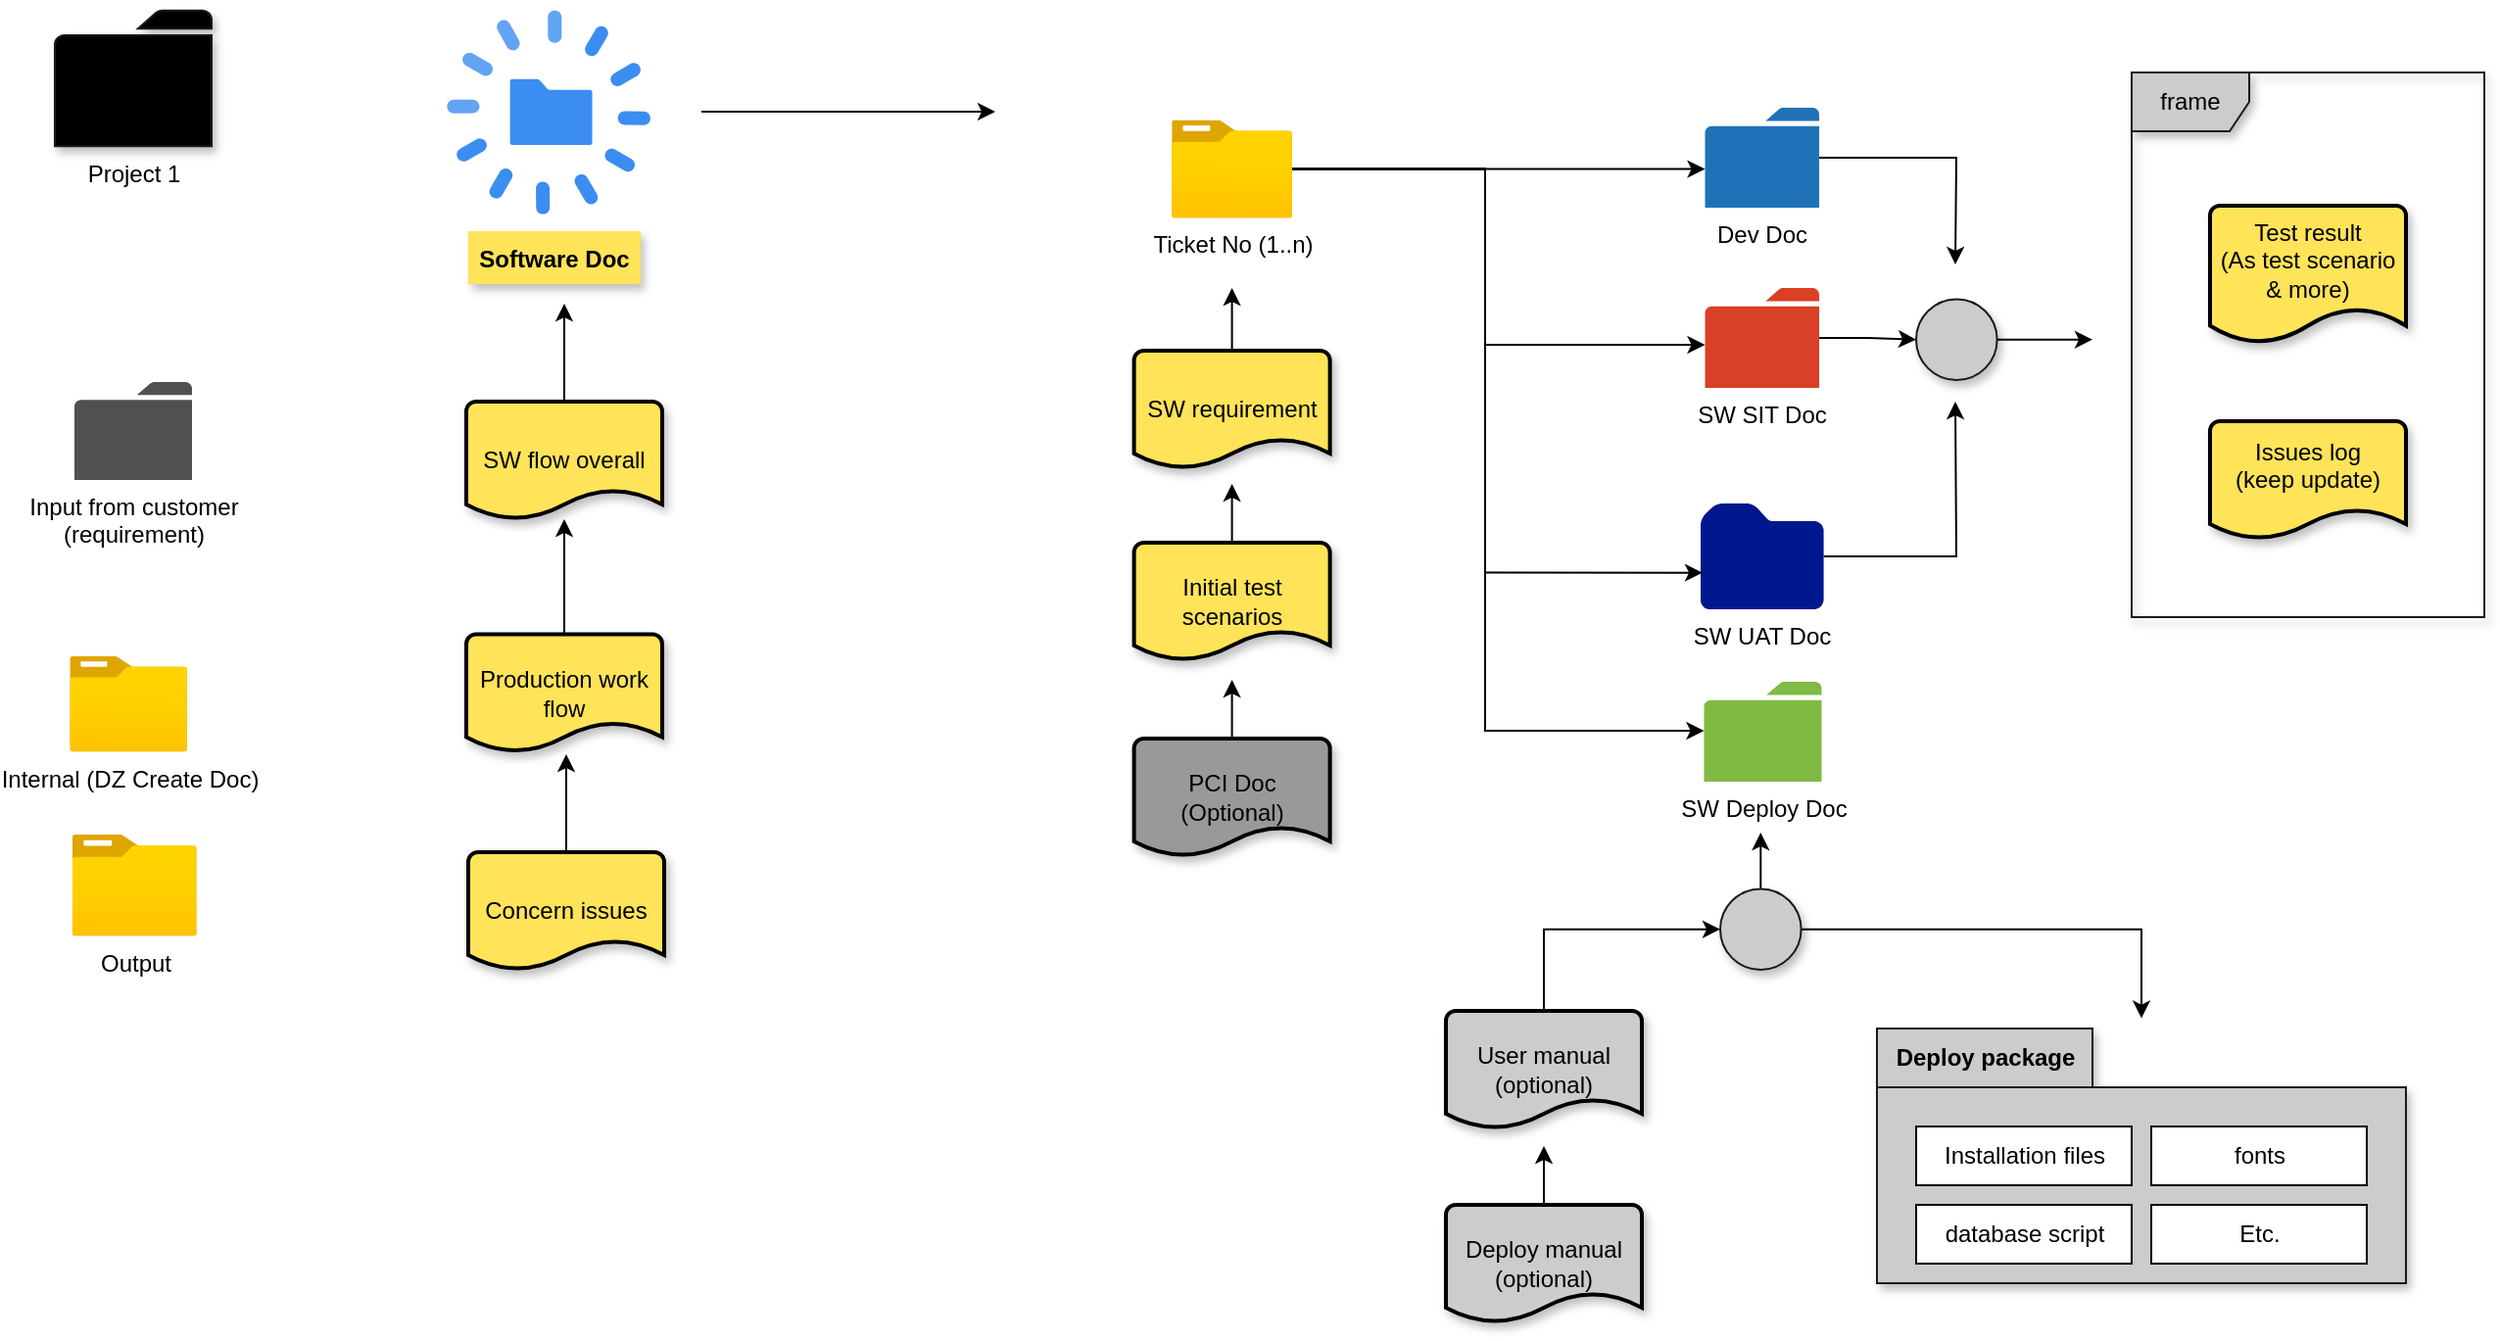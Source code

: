 <mxfile version="14.4.2" type="github">
  <diagram id="TiC0w1Ht3yhiNNbJjkEy" name="Page-1">
    <mxGraphModel dx="1278" dy="575" grid="1" gridSize="10" guides="1" tooltips="1" connect="1" arrows="1" fold="1" page="1" pageScale="1" pageWidth="1169" pageHeight="827" math="0" shadow="0">
      <root>
        <mxCell id="0" />
        <mxCell id="1" parent="0" />
        <mxCell id="TR7oBmUhaJ_W7H3ZalQH-68" value="frame" style="shape=umlFrame;whiteSpace=wrap;html=1;shadow=1;strokeColor=#1A1A1A;fillColor=#CCCCCC;" vertex="1" parent="1">
          <mxGeometry x="1100" y="62" width="180" height="278" as="geometry" />
        </mxCell>
        <mxCell id="TR7oBmUhaJ_W7H3ZalQH-2" value="Project 1" style="pointerEvents=1;shadow=1;dashed=0;html=1;strokeColor=#1A1A1A;labelPosition=center;verticalLabelPosition=bottom;verticalAlign=top;outlineConnect=0;align=center;shape=mxgraph.office.concepts.folder;fillColor=#000000;" vertex="1" parent="1">
          <mxGeometry x="40" y="30.34" width="80" height="69.31" as="geometry" />
        </mxCell>
        <mxCell id="TR7oBmUhaJ_W7H3ZalQH-4" value="&lt;div&gt;Input from customer &lt;br&gt;&lt;/div&gt;&lt;div&gt;(requirement)&lt;/div&gt;" style="pointerEvents=1;shadow=0;dashed=0;html=1;strokeColor=none;fillColor=#505050;labelPosition=center;verticalLabelPosition=bottom;verticalAlign=top;outlineConnect=0;align=center;shape=mxgraph.office.concepts.folder;" vertex="1" parent="1">
          <mxGeometry x="50" y="220" width="60" height="50" as="geometry" />
        </mxCell>
        <mxCell id="TR7oBmUhaJ_W7H3ZalQH-8" value="Internal (DZ Create Doc)" style="aspect=fixed;html=1;points=[];align=center;image;fontSize=12;image=img/lib/azure2/general/Folder_Blank.svg;" vertex="1" parent="1">
          <mxGeometry x="47.57" y="360" width="60" height="48.7" as="geometry" />
        </mxCell>
        <mxCell id="TR7oBmUhaJ_W7H3ZalQH-15" value="Output" style="aspect=fixed;html=1;points=[];align=center;image;fontSize=12;image=img/lib/azure2/general/Folder_Blank.svg;" vertex="1" parent="1">
          <mxGeometry x="48.74" y="451" width="63.69" height="51.69" as="geometry" />
        </mxCell>
        <mxCell id="TR7oBmUhaJ_W7H3ZalQH-31" value="" style="group" vertex="1" connectable="0" parent="1">
          <mxGeometry x="610" y="80" width="332.79" height="382" as="geometry" />
        </mxCell>
        <mxCell id="TR7oBmUhaJ_W7H3ZalQH-9" value="SW UAT Doc" style="aspect=fixed;pointerEvents=1;shadow=0;dashed=0;html=1;strokeColor=none;labelPosition=center;verticalLabelPosition=bottom;verticalAlign=top;align=center;fillColor=#00188D;shape=mxgraph.mscae.enterprise.folder" vertex="1" parent="TR7oBmUhaJ_W7H3ZalQH-31">
          <mxGeometry x="270" y="202" width="62.79" height="54" as="geometry" />
        </mxCell>
        <mxCell id="TR7oBmUhaJ_W7H3ZalQH-10" value="SW Deploy Doc" style="pointerEvents=1;shadow=0;dashed=0;html=1;strokeColor=none;labelPosition=center;verticalLabelPosition=bottom;verticalAlign=top;outlineConnect=0;align=center;shape=mxgraph.office.concepts.folder;fillColor=#7FBA42;" vertex="1" parent="TR7oBmUhaJ_W7H3ZalQH-31">
          <mxGeometry x="271.74" y="293" width="60" height="51" as="geometry" />
        </mxCell>
        <mxCell id="TR7oBmUhaJ_W7H3ZalQH-11" value="SW SIT Doc" style="pointerEvents=1;shadow=0;dashed=0;html=1;strokeColor=none;labelPosition=center;verticalLabelPosition=bottom;verticalAlign=top;outlineConnect=0;align=center;shape=mxgraph.office.concepts.folder;fillColor=#DA4026;" vertex="1" parent="TR7oBmUhaJ_W7H3ZalQH-31">
          <mxGeometry x="272.26" y="92" width="58.26" height="51" as="geometry" />
        </mxCell>
        <mxCell id="TR7oBmUhaJ_W7H3ZalQH-26" style="edgeStyle=orthogonalEdgeStyle;rounded=0;orthogonalLoop=1;jettySize=auto;html=1;" edge="1" parent="TR7oBmUhaJ_W7H3ZalQH-31" source="TR7oBmUhaJ_W7H3ZalQH-12" target="TR7oBmUhaJ_W7H3ZalQH-11">
          <mxGeometry relative="1" as="geometry">
            <Array as="points">
              <mxPoint x="160" y="31" />
              <mxPoint x="160" y="121" />
            </Array>
          </mxGeometry>
        </mxCell>
        <mxCell id="TR7oBmUhaJ_W7H3ZalQH-27" style="edgeStyle=orthogonalEdgeStyle;rounded=0;orthogonalLoop=1;jettySize=auto;html=1;entryX=0.016;entryY=0.654;entryDx=0;entryDy=0;entryPerimeter=0;" edge="1" parent="TR7oBmUhaJ_W7H3ZalQH-31" source="TR7oBmUhaJ_W7H3ZalQH-12" target="TR7oBmUhaJ_W7H3ZalQH-9">
          <mxGeometry relative="1" as="geometry">
            <Array as="points">
              <mxPoint x="160" y="31" />
              <mxPoint x="160" y="237" />
            </Array>
          </mxGeometry>
        </mxCell>
        <mxCell id="TR7oBmUhaJ_W7H3ZalQH-28" style="edgeStyle=orthogonalEdgeStyle;rounded=0;orthogonalLoop=1;jettySize=auto;html=1;" edge="1" parent="TR7oBmUhaJ_W7H3ZalQH-31" source="TR7oBmUhaJ_W7H3ZalQH-12" target="TR7oBmUhaJ_W7H3ZalQH-10">
          <mxGeometry relative="1" as="geometry">
            <Array as="points">
              <mxPoint x="160" y="31" />
              <mxPoint x="160" y="318" />
            </Array>
          </mxGeometry>
        </mxCell>
        <mxCell id="TR7oBmUhaJ_W7H3ZalQH-12" value="Ticket No (1..n)" style="aspect=fixed;html=1;points=[];align=center;image;fontSize=12;image=img/lib/azure2/general/Folder_Blank.svg;" vertex="1" parent="TR7oBmUhaJ_W7H3ZalQH-31">
          <mxGeometry y="6.31" width="61.61" height="50" as="geometry" />
        </mxCell>
        <mxCell id="TR7oBmUhaJ_W7H3ZalQH-13" value="Dev Doc" style="pointerEvents=1;shadow=0;dashed=0;html=1;strokeColor=none;labelPosition=center;verticalLabelPosition=bottom;verticalAlign=top;outlineConnect=0;align=center;shape=mxgraph.office.concepts.folder;fillColor=#2072B8;" vertex="1" parent="TR7oBmUhaJ_W7H3ZalQH-31">
          <mxGeometry x="272.26" width="58.26" height="51" as="geometry" />
        </mxCell>
        <mxCell id="TR7oBmUhaJ_W7H3ZalQH-25" style="edgeStyle=orthogonalEdgeStyle;rounded=0;orthogonalLoop=1;jettySize=auto;html=1;" edge="1" parent="TR7oBmUhaJ_W7H3ZalQH-31" source="TR7oBmUhaJ_W7H3ZalQH-12" target="TR7oBmUhaJ_W7H3ZalQH-13">
          <mxGeometry relative="1" as="geometry">
            <Array as="points">
              <mxPoint x="40" y="31.31" />
              <mxPoint x="40" y="31.31" />
            </Array>
          </mxGeometry>
        </mxCell>
        <mxCell id="TR7oBmUhaJ_W7H3ZalQH-55" value="" style="group" vertex="1" connectable="0" parent="TR7oBmUhaJ_W7H3ZalQH-31">
          <mxGeometry x="-19.19" y="92" width="100.0" height="290" as="geometry" />
        </mxCell>
        <mxCell id="TR7oBmUhaJ_W7H3ZalQH-54" style="edgeStyle=orthogonalEdgeStyle;rounded=0;orthogonalLoop=1;jettySize=auto;html=1;" edge="1" parent="TR7oBmUhaJ_W7H3ZalQH-55" source="TR7oBmUhaJ_W7H3ZalQH-48">
          <mxGeometry relative="1" as="geometry">
            <mxPoint x="50.0" y="200" as="targetPoint" />
          </mxGeometry>
        </mxCell>
        <mxCell id="TR7oBmUhaJ_W7H3ZalQH-48" value="&lt;div&gt;PCI Doc&lt;/div&gt;&lt;div&gt;(Optional)&lt;br&gt;&lt;/div&gt;" style="strokeWidth=2;html=1;shape=mxgraph.flowchart.document2;whiteSpace=wrap;size=0.25;shadow=1;fillColor=#999999;" vertex="1" parent="TR7oBmUhaJ_W7H3ZalQH-55">
          <mxGeometry x="5.684e-14" y="230" width="100" height="60" as="geometry" />
        </mxCell>
        <mxCell id="TR7oBmUhaJ_W7H3ZalQH-52" style="edgeStyle=orthogonalEdgeStyle;rounded=0;orthogonalLoop=1;jettySize=auto;html=1;" edge="1" parent="TR7oBmUhaJ_W7H3ZalQH-55" source="TR7oBmUhaJ_W7H3ZalQH-44">
          <mxGeometry relative="1" as="geometry">
            <mxPoint x="50.0" as="targetPoint" />
          </mxGeometry>
        </mxCell>
        <mxCell id="TR7oBmUhaJ_W7H3ZalQH-44" value="SW requirement" style="strokeWidth=2;html=1;shape=mxgraph.flowchart.document2;whiteSpace=wrap;size=0.25;shadow=1;fillColor=#FFE359;" vertex="1" parent="TR7oBmUhaJ_W7H3ZalQH-55">
          <mxGeometry y="32" width="100" height="60" as="geometry" />
        </mxCell>
        <mxCell id="TR7oBmUhaJ_W7H3ZalQH-53" style="edgeStyle=orthogonalEdgeStyle;rounded=0;orthogonalLoop=1;jettySize=auto;html=1;" edge="1" parent="TR7oBmUhaJ_W7H3ZalQH-55" source="TR7oBmUhaJ_W7H3ZalQH-45">
          <mxGeometry relative="1" as="geometry">
            <mxPoint x="50.0" y="100" as="targetPoint" />
          </mxGeometry>
        </mxCell>
        <mxCell id="TR7oBmUhaJ_W7H3ZalQH-45" value="Initial test scenarios" style="strokeWidth=2;html=1;shape=mxgraph.flowchart.document2;whiteSpace=wrap;size=0.25;shadow=1;fillColor=#FFE359;" vertex="1" parent="TR7oBmUhaJ_W7H3ZalQH-55">
          <mxGeometry x="5.684e-14" y="130" width="100" height="60" as="geometry" />
        </mxCell>
        <mxCell id="TR7oBmUhaJ_W7H3ZalQH-32" value="" style="group" vertex="1" connectable="0" parent="1">
          <mxGeometry x="240" y="30.34" width="110" height="139.66" as="geometry" />
        </mxCell>
        <mxCell id="TR7oBmUhaJ_W7H3ZalQH-29" value="" style="html=1;aspect=fixed;strokeColor=none;shadow=0;align=center;verticalAlign=top;fillColor=#3B8DF1;shape=mxgraph.gcp2.lifecycle" vertex="1" parent="TR7oBmUhaJ_W7H3ZalQH-32">
          <mxGeometry width="103.983" height="103.983" as="geometry" />
        </mxCell>
        <mxCell id="TR7oBmUhaJ_W7H3ZalQH-30" value="Software Doc" style="text;align=center;fontStyle=1;verticalAlign=middle;spacingLeft=3;spacingRight=3;strokeColor=none;rotatable=0;points=[[0,0.5],[1,0.5]];portConstraint=eastwest;shadow=1;fillColor=#FFE359;" vertex="1" parent="TR7oBmUhaJ_W7H3ZalQH-32">
          <mxGeometry x="11" y="112.624" width="88" height="27.036" as="geometry" />
        </mxCell>
        <mxCell id="TR7oBmUhaJ_W7H3ZalQH-37" style="edgeStyle=orthogonalEdgeStyle;rounded=0;orthogonalLoop=1;jettySize=auto;html=1;" edge="1" parent="1">
          <mxGeometry relative="1" as="geometry">
            <mxPoint x="520" y="82" as="targetPoint" />
            <mxPoint x="370" y="82" as="sourcePoint" />
            <Array as="points">
              <mxPoint x="480" y="82" />
              <mxPoint x="480" y="82" />
            </Array>
          </mxGeometry>
        </mxCell>
        <mxCell id="TR7oBmUhaJ_W7H3ZalQH-39" style="edgeStyle=orthogonalEdgeStyle;rounded=0;orthogonalLoop=1;jettySize=auto;html=1;" edge="1" parent="1" source="TR7oBmUhaJ_W7H3ZalQH-38">
          <mxGeometry relative="1" as="geometry">
            <mxPoint x="300" y="180" as="targetPoint" />
          </mxGeometry>
        </mxCell>
        <mxCell id="TR7oBmUhaJ_W7H3ZalQH-38" value="&lt;div&gt;SW flow overall&lt;br&gt;&lt;/div&gt;" style="strokeWidth=2;html=1;shape=mxgraph.flowchart.document2;whiteSpace=wrap;size=0.25;shadow=1;fillColor=#FFE359;" vertex="1" parent="1">
          <mxGeometry x="250" y="230" width="100" height="60" as="geometry" />
        </mxCell>
        <mxCell id="TR7oBmUhaJ_W7H3ZalQH-41" style="edgeStyle=orthogonalEdgeStyle;rounded=0;orthogonalLoop=1;jettySize=auto;html=1;" edge="1" parent="1" source="TR7oBmUhaJ_W7H3ZalQH-40" target="TR7oBmUhaJ_W7H3ZalQH-38">
          <mxGeometry relative="1" as="geometry" />
        </mxCell>
        <mxCell id="TR7oBmUhaJ_W7H3ZalQH-40" value="Production work flow" style="strokeWidth=2;html=1;shape=mxgraph.flowchart.document2;whiteSpace=wrap;size=0.25;shadow=1;fillColor=#FFE359;" vertex="1" parent="1">
          <mxGeometry x="250" y="348.7" width="100" height="60" as="geometry" />
        </mxCell>
        <mxCell id="TR7oBmUhaJ_W7H3ZalQH-43" style="edgeStyle=orthogonalEdgeStyle;rounded=0;orthogonalLoop=1;jettySize=auto;html=1;" edge="1" parent="1" source="TR7oBmUhaJ_W7H3ZalQH-42">
          <mxGeometry relative="1" as="geometry">
            <mxPoint x="301" y="410" as="targetPoint" />
          </mxGeometry>
        </mxCell>
        <mxCell id="TR7oBmUhaJ_W7H3ZalQH-42" value="Concern issues" style="strokeWidth=2;html=1;shape=mxgraph.flowchart.document2;whiteSpace=wrap;size=0.25;shadow=1;fillColor=#FFE359;" vertex="1" parent="1">
          <mxGeometry x="251" y="460" width="100" height="60" as="geometry" />
        </mxCell>
        <mxCell id="TR7oBmUhaJ_W7H3ZalQH-46" value="&lt;div&gt;Issues log&lt;/div&gt;&lt;div&gt;(keep update)&lt;/div&gt;&lt;div&gt;&lt;br&gt;&lt;/div&gt;" style="strokeWidth=2;html=1;shape=mxgraph.flowchart.document2;whiteSpace=wrap;size=0.25;shadow=1;fillColor=#FFE359;" vertex="1" parent="1">
          <mxGeometry x="1140" y="240" width="100" height="60" as="geometry" />
        </mxCell>
        <mxCell id="TR7oBmUhaJ_W7H3ZalQH-47" value="&lt;div&gt;Test result&lt;/div&gt;&lt;div&gt;(As test scenario &amp;amp; more)&lt;/div&gt;&lt;div&gt;&lt;br&gt;&lt;/div&gt;" style="strokeWidth=2;html=1;shape=mxgraph.flowchart.document2;whiteSpace=wrap;size=0.25;shadow=1;fillColor=#FFE359;" vertex="1" parent="1">
          <mxGeometry x="1140" y="130" width="100" height="70" as="geometry" />
        </mxCell>
        <mxCell id="TR7oBmUhaJ_W7H3ZalQH-71" style="edgeStyle=orthogonalEdgeStyle;rounded=0;orthogonalLoop=1;jettySize=auto;html=1;entryX=0;entryY=0.5;entryDx=0;entryDy=0;" edge="1" parent="1" source="TR7oBmUhaJ_W7H3ZalQH-57" target="TR7oBmUhaJ_W7H3ZalQH-70">
          <mxGeometry relative="1" as="geometry">
            <Array as="points">
              <mxPoint x="800" y="499" />
            </Array>
          </mxGeometry>
        </mxCell>
        <mxCell id="TR7oBmUhaJ_W7H3ZalQH-57" value="&lt;div&gt;User manual&lt;/div&gt;&lt;div&gt;(optional)&lt;br&gt;&lt;/div&gt;" style="strokeWidth=2;html=1;shape=mxgraph.flowchart.document2;whiteSpace=wrap;size=0.25;shadow=1;fillColor=#CCCCCC;" vertex="1" parent="1">
          <mxGeometry x="750" y="541" width="100" height="60" as="geometry" />
        </mxCell>
        <mxCell id="TR7oBmUhaJ_W7H3ZalQH-76" style="edgeStyle=orthogonalEdgeStyle;rounded=0;orthogonalLoop=1;jettySize=auto;html=1;" edge="1" parent="1" source="TR7oBmUhaJ_W7H3ZalQH-58">
          <mxGeometry relative="1" as="geometry">
            <mxPoint x="800" y="610" as="targetPoint" />
          </mxGeometry>
        </mxCell>
        <mxCell id="TR7oBmUhaJ_W7H3ZalQH-58" value="&lt;div&gt;Deploy manual&lt;/div&gt;&lt;div&gt;(optional)&lt;br&gt;&lt;/div&gt;" style="strokeWidth=2;html=1;shape=mxgraph.flowchart.document2;whiteSpace=wrap;size=0.25;shadow=1;fillColor=#CCCCCC;" vertex="1" parent="1">
          <mxGeometry x="750" y="640" width="100" height="60" as="geometry" />
        </mxCell>
        <mxCell id="TR7oBmUhaJ_W7H3ZalQH-61" style="edgeStyle=orthogonalEdgeStyle;rounded=0;orthogonalLoop=1;jettySize=auto;html=1;" edge="1" parent="1" source="TR7oBmUhaJ_W7H3ZalQH-13">
          <mxGeometry relative="1" as="geometry">
            <mxPoint x="1010" y="160" as="targetPoint" />
          </mxGeometry>
        </mxCell>
        <mxCell id="TR7oBmUhaJ_W7H3ZalQH-69" style="edgeStyle=orthogonalEdgeStyle;rounded=0;orthogonalLoop=1;jettySize=auto;html=1;" edge="1" parent="1" source="TR7oBmUhaJ_W7H3ZalQH-62">
          <mxGeometry relative="1" as="geometry">
            <mxPoint x="1080" y="198.35" as="targetPoint" />
          </mxGeometry>
        </mxCell>
        <mxCell id="TR7oBmUhaJ_W7H3ZalQH-62" value="" style="ellipse;whiteSpace=wrap;html=1;aspect=fixed;shadow=1;strokeColor=#1A1A1A;fillColor=#CCCCCC;" vertex="1" parent="1">
          <mxGeometry x="990" y="177.7" width="41.3" height="41.3" as="geometry" />
        </mxCell>
        <mxCell id="TR7oBmUhaJ_W7H3ZalQH-63" style="edgeStyle=orthogonalEdgeStyle;rounded=0;orthogonalLoop=1;jettySize=auto;html=1;" edge="1" parent="1" source="TR7oBmUhaJ_W7H3ZalQH-9">
          <mxGeometry relative="1" as="geometry">
            <mxPoint x="1010" y="230" as="targetPoint" />
          </mxGeometry>
        </mxCell>
        <mxCell id="TR7oBmUhaJ_W7H3ZalQH-65" style="edgeStyle=orthogonalEdgeStyle;rounded=0;orthogonalLoop=1;jettySize=auto;html=1;" edge="1" parent="1" source="TR7oBmUhaJ_W7H3ZalQH-11" target="TR7oBmUhaJ_W7H3ZalQH-62">
          <mxGeometry relative="1" as="geometry" />
        </mxCell>
        <mxCell id="TR7oBmUhaJ_W7H3ZalQH-73" style="edgeStyle=orthogonalEdgeStyle;rounded=0;orthogonalLoop=1;jettySize=auto;html=1;" edge="1" parent="1" source="TR7oBmUhaJ_W7H3ZalQH-70">
          <mxGeometry relative="1" as="geometry">
            <mxPoint x="910.65" y="450" as="targetPoint" />
          </mxGeometry>
        </mxCell>
        <mxCell id="TR7oBmUhaJ_W7H3ZalQH-77" style="edgeStyle=orthogonalEdgeStyle;rounded=0;orthogonalLoop=1;jettySize=auto;html=1;entryX=0.5;entryY=-0.04;entryDx=0;entryDy=0;entryPerimeter=0;" edge="1" parent="1" source="TR7oBmUhaJ_W7H3ZalQH-70" target="TR7oBmUhaJ_W7H3ZalQH-74">
          <mxGeometry relative="1" as="geometry" />
        </mxCell>
        <mxCell id="TR7oBmUhaJ_W7H3ZalQH-70" value="" style="ellipse;whiteSpace=wrap;html=1;aspect=fixed;shadow=1;strokeColor=#1A1A1A;fillColor=#CCCCCC;" vertex="1" parent="1">
          <mxGeometry x="890" y="478.7" width="41.3" height="41.3" as="geometry" />
        </mxCell>
        <mxCell id="TR7oBmUhaJ_W7H3ZalQH-74" value="Deploy package" style="shape=folder;fontStyle=1;tabWidth=110;tabHeight=30;tabPosition=left;html=1;boundedLbl=1;labelInHeader=1;container=1;collapsible=0;recursiveResize=0;shadow=1;strokeColor=#1A1A1A;fillColor=#CCCCCC;" vertex="1" parent="1">
          <mxGeometry x="970" y="550" width="270" height="130" as="geometry" />
        </mxCell>
        <mxCell id="TR7oBmUhaJ_W7H3ZalQH-75" value="Installation files" style="html=1;" vertex="1" parent="TR7oBmUhaJ_W7H3ZalQH-74">
          <mxGeometry width="110" height="30" relative="1" as="geometry">
            <mxPoint x="20" y="50" as="offset" />
          </mxGeometry>
        </mxCell>
        <mxCell id="TR7oBmUhaJ_W7H3ZalQH-78" value="database script" style="html=1;" vertex="1" parent="TR7oBmUhaJ_W7H3ZalQH-74">
          <mxGeometry x="20" y="90" width="110" height="30" as="geometry" />
        </mxCell>
        <mxCell id="TR7oBmUhaJ_W7H3ZalQH-79" value="fonts" style="html=1;" vertex="1" parent="TR7oBmUhaJ_W7H3ZalQH-74">
          <mxGeometry x="140" y="50" width="110" height="30" as="geometry" />
        </mxCell>
        <mxCell id="TR7oBmUhaJ_W7H3ZalQH-80" value="Etc." style="html=1;" vertex="1" parent="TR7oBmUhaJ_W7H3ZalQH-74">
          <mxGeometry x="140" y="90" width="110" height="30" as="geometry" />
        </mxCell>
      </root>
    </mxGraphModel>
  </diagram>
</mxfile>
